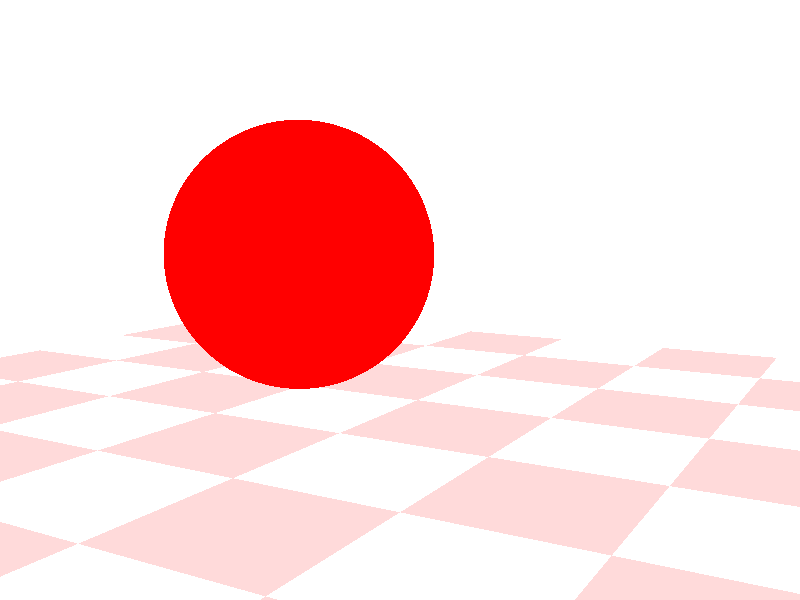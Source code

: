 // Ze RooM...

#include "colors.inc"

#max_trace_level 20

camera {
  location < 40, -20, -70 >
  direction < 0, 0, 1.5 >
  up < 0, 1, 0 >
  right <1.333, 0, 0 >
  look_at < 0, -30, 0 >
}

light_source { <-20,20,70> color rgb<0.8,0.6,0.6> }
light_source { <-40,-40,-50> color rgb<0.8,0.8,0.6> }

box { <-100,-50,-100>, <100,50,100>
  pigment { color White }
  finish { reflection 0.9 ambient 0 diffuse 0 brilliance 3.0 }
}

box { <-100,-50,-100>, <100,-49.9,100> // FLOOR
  pigment { checker color White color rgb<1,0.7,0.7> scale 20 }
  finish { reflection 0.8 ambient 0.1 diffuse 0.2 brilliance 1.0 }
} 

sphere { <-40,-30,40>, 20
  pigment { color Red }
  finish { diffuse 0.7 ambient 0.1 brilliance 1.0 phong 1 
  reflection 0.4 }
}
